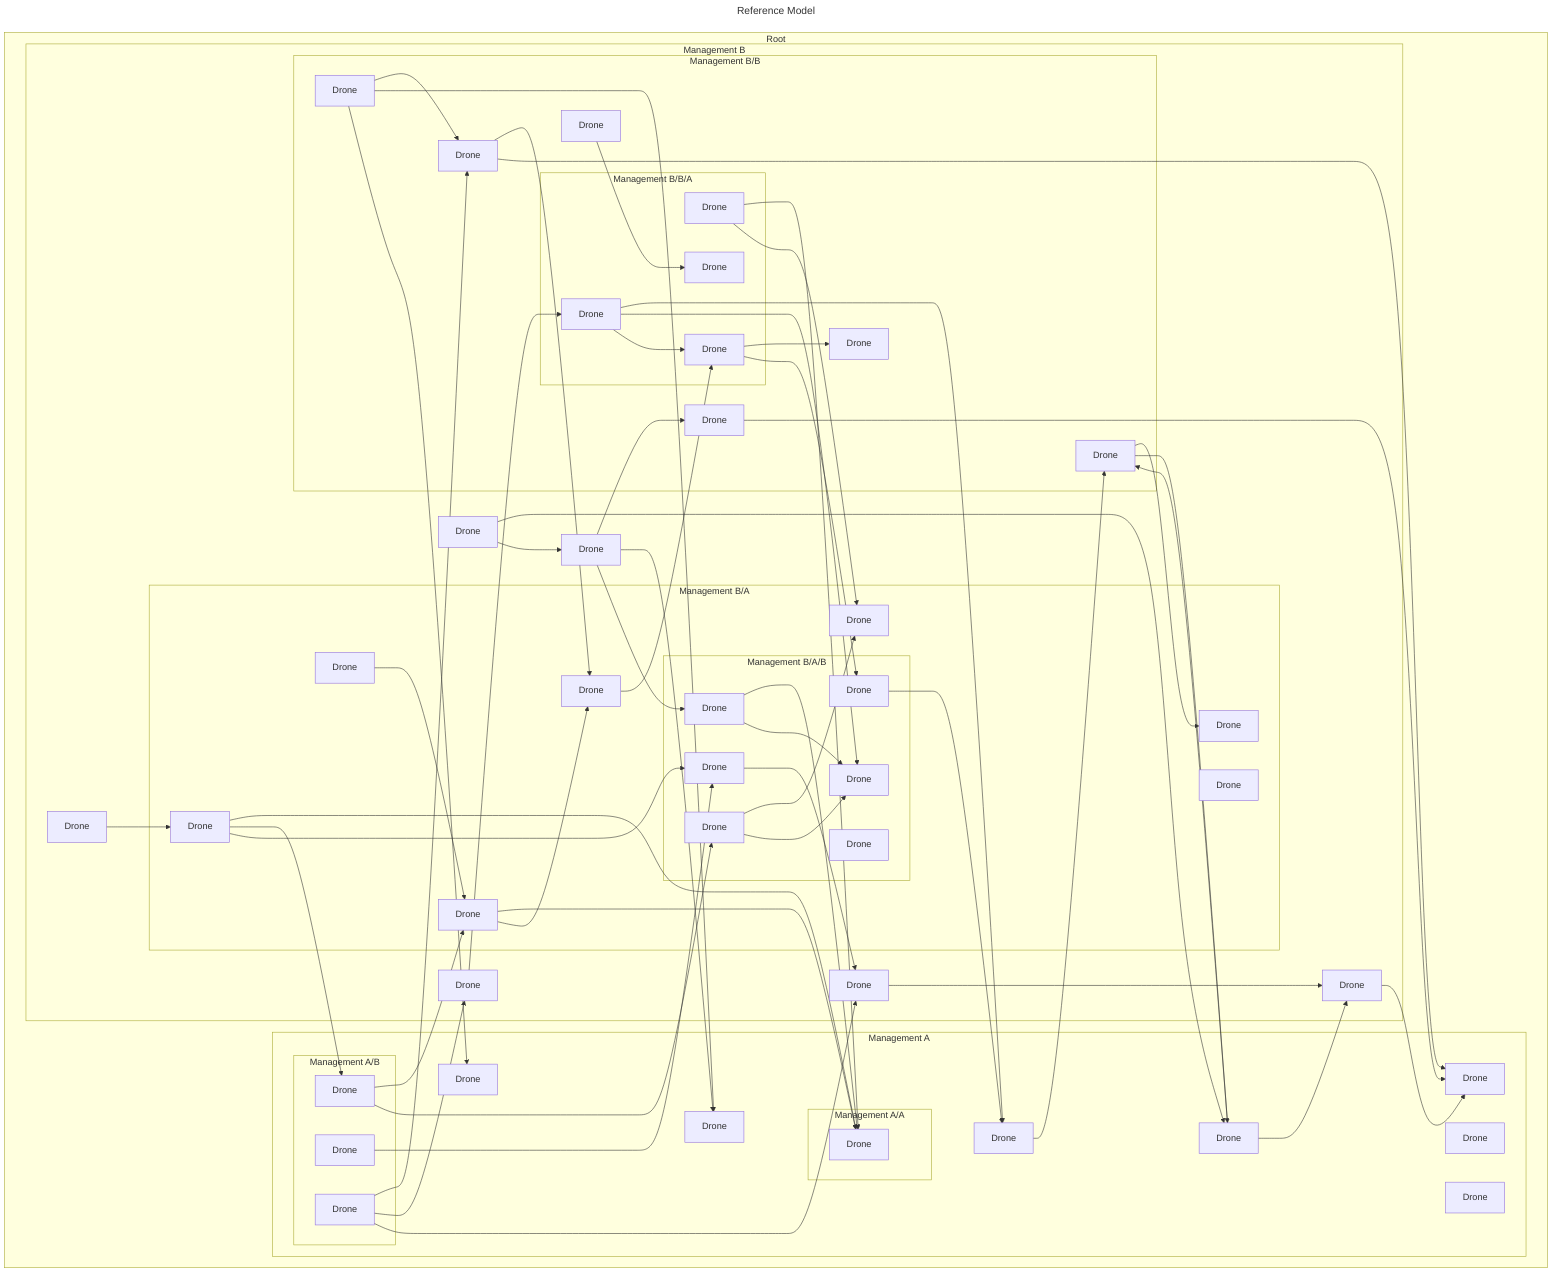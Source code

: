 ---
 title: Reference Model
---
flowchart TB

subgraph Root
  subgraph Management A
    subgraph Management A/A
      drone_02["Drone"]
    end
    subgraph Management A/B
      drone_03["Drone"]
      drone_04["Drone"]
      drone_05["Drone"]
    end
    drone_01["Drone"]
    drone_19["Drone"]
    drone_20["Drone"]
    drone_21["Drone"]
    drone_22["Drone"]
    drone_23["Drone"]
    drone_24["Drone"]
  end
  subgraph Management B
    subgraph Management B/A
      subgraph Management B/A/B
        drone_31["Drone"]
        drone_32["Drone"]
        drone_33["Drone"]
        drone_34["Drone"]
        drone_35["Drone"]
        drone_36["Drone"]
      end
      drone_06["Drone"]
      drone_07["Drone"]
      drone_08["Drone"]
      drone_09["Drone"]
      drone_10["Drone"]
      drone_11["Drone"]
      drone_12["Drone"]
    end
    subgraph Management B/B
      subgraph Management B/B/A
        drone_37["Drone"]
        drone_38["Drone"]
        drone_39["Drone"]
        drone_40["Drone"]
      end
      drone_13["Drone"]
      drone_14["Drone"]
      drone_15["Drone"]
      drone_16["Drone"]
      drone_17["Drone"]
      drone_18["Drone"]
    end
    drone_25["Drone"]
    drone_26["Drone"]
    drone_27["Drone"]
    drone_28["Drone"]
    drone_29["Drone"]
    drone_30["Drone"]
  end
end


 drone_03 --> drone_09
 drone_03 --> drone_31
 drone_04 --> drone_35
 drone_05 --> drone_17
 drone_05 --> drone_28
 drone_05 --> drone_30
 drone_06 --> drone_02
 drone_06 --> drone_03
 drone_06 --> drone_35
 drone_09 --> drone_02
 drone_09 --> drone_10
 drone_10 --> drone_38
 drone_11 --> drone_09
 drone_13 --> drone_24
 drone_14 --> drone_39
 drone_15 --> drone_07
 drone_15 --> drone_23
 drone_17 --> drone_10
 drone_17 --> drone_24
 drone_18 --> drone_17
 drone_18 --> drone_21
 drone_18 --> drone_22
 drone_19 --> drone_15
 drone_23 --> drone_15
 drone_23 --> drone_25
 drone_25 --> drone_24
 drone_26 --> drone_13
 drone_26 --> drone_21
 drone_26 --> drone_32
 drone_27 --> drone_06
 drone_28 --> drone_40
 drone_29 --> drone_23
 drone_29 --> drone_26
 drone_30 --> drone_25
 drone_31 --> drone_12
 drone_31 --> drone_33
 drone_32 --> drone_02
 drone_32 --> drone_33
 drone_35 --> drone_30
 drone_36 --> drone_19
 drone_37 --> drone_02
 drone_37 --> drone_12
 drone_38 --> drone_16
 drone_38 --> drone_36
 drone_40 --> drone_19
 drone_40 --> drone_33
 drone_40 --> drone_38